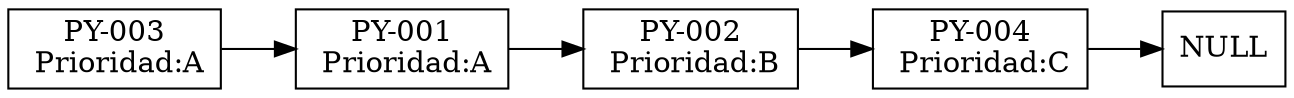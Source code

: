 digraph graficaLista {
rankdir=LR;
node[shape="record"]; 
nodo0[label="PY-003\n Prioridad:A"]; 
nodo1[label="PY-001\n Prioridad:A"]; 
nodo2[label="PY-002\n Prioridad:B"]; 
nodo3[label="PY-004\n Prioridad:C"]; 
nodo4[label="NULL"]; 
nodo0->nodo1; 
nodo1->nodo2; 
nodo2->nodo3; 
nodo3->nodo4; 

}